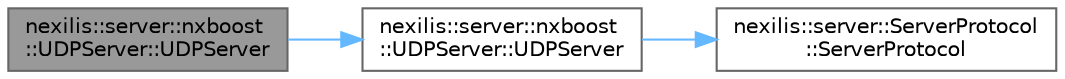 digraph "nexilis::server::nxboost::UDPServer::UDPServer"
{
 // LATEX_PDF_SIZE
  bgcolor="transparent";
  edge [fontname=Helvetica,fontsize=10,labelfontname=Helvetica,labelfontsize=10];
  node [fontname=Helvetica,fontsize=10,shape=box,height=0.2,width=0.4];
  rankdir="LR";
  Node1 [id="Node000001",label="nexilis::server::nxboost\l::UDPServer::UDPServer",height=0.2,width=0.4,color="gray40", fillcolor="grey60", style="filled", fontcolor="black",tooltip="Deleted copy constructor."];
  Node1 -> Node2 [id="edge1_Node000001_Node000002",color="steelblue1",style="solid",tooltip=" "];
  Node2 [id="Node000002",label="nexilis::server::nxboost\l::UDPServer::UDPServer",height=0.2,width=0.4,color="grey40", fillcolor="white", style="filled",URL="$d0/d73/classnexilis_1_1server_1_1nxboost_1_1UDPServer.html#abd397f43cf5443d49dc85874c121b687",tooltip="Constructor."];
  Node2 -> Node3 [id="edge2_Node000002_Node000003",color="steelblue1",style="solid",tooltip=" "];
  Node3 [id="Node000003",label="nexilis::server::ServerProtocol\l::ServerProtocol",height=0.2,width=0.4,color="grey40", fillcolor="white", style="filled",URL="$de/df0/classnexilis_1_1server_1_1ServerProtocol.html#a92c4d94aa53db4d3f3dbb15a523f4bb6",tooltip=" "];
}
